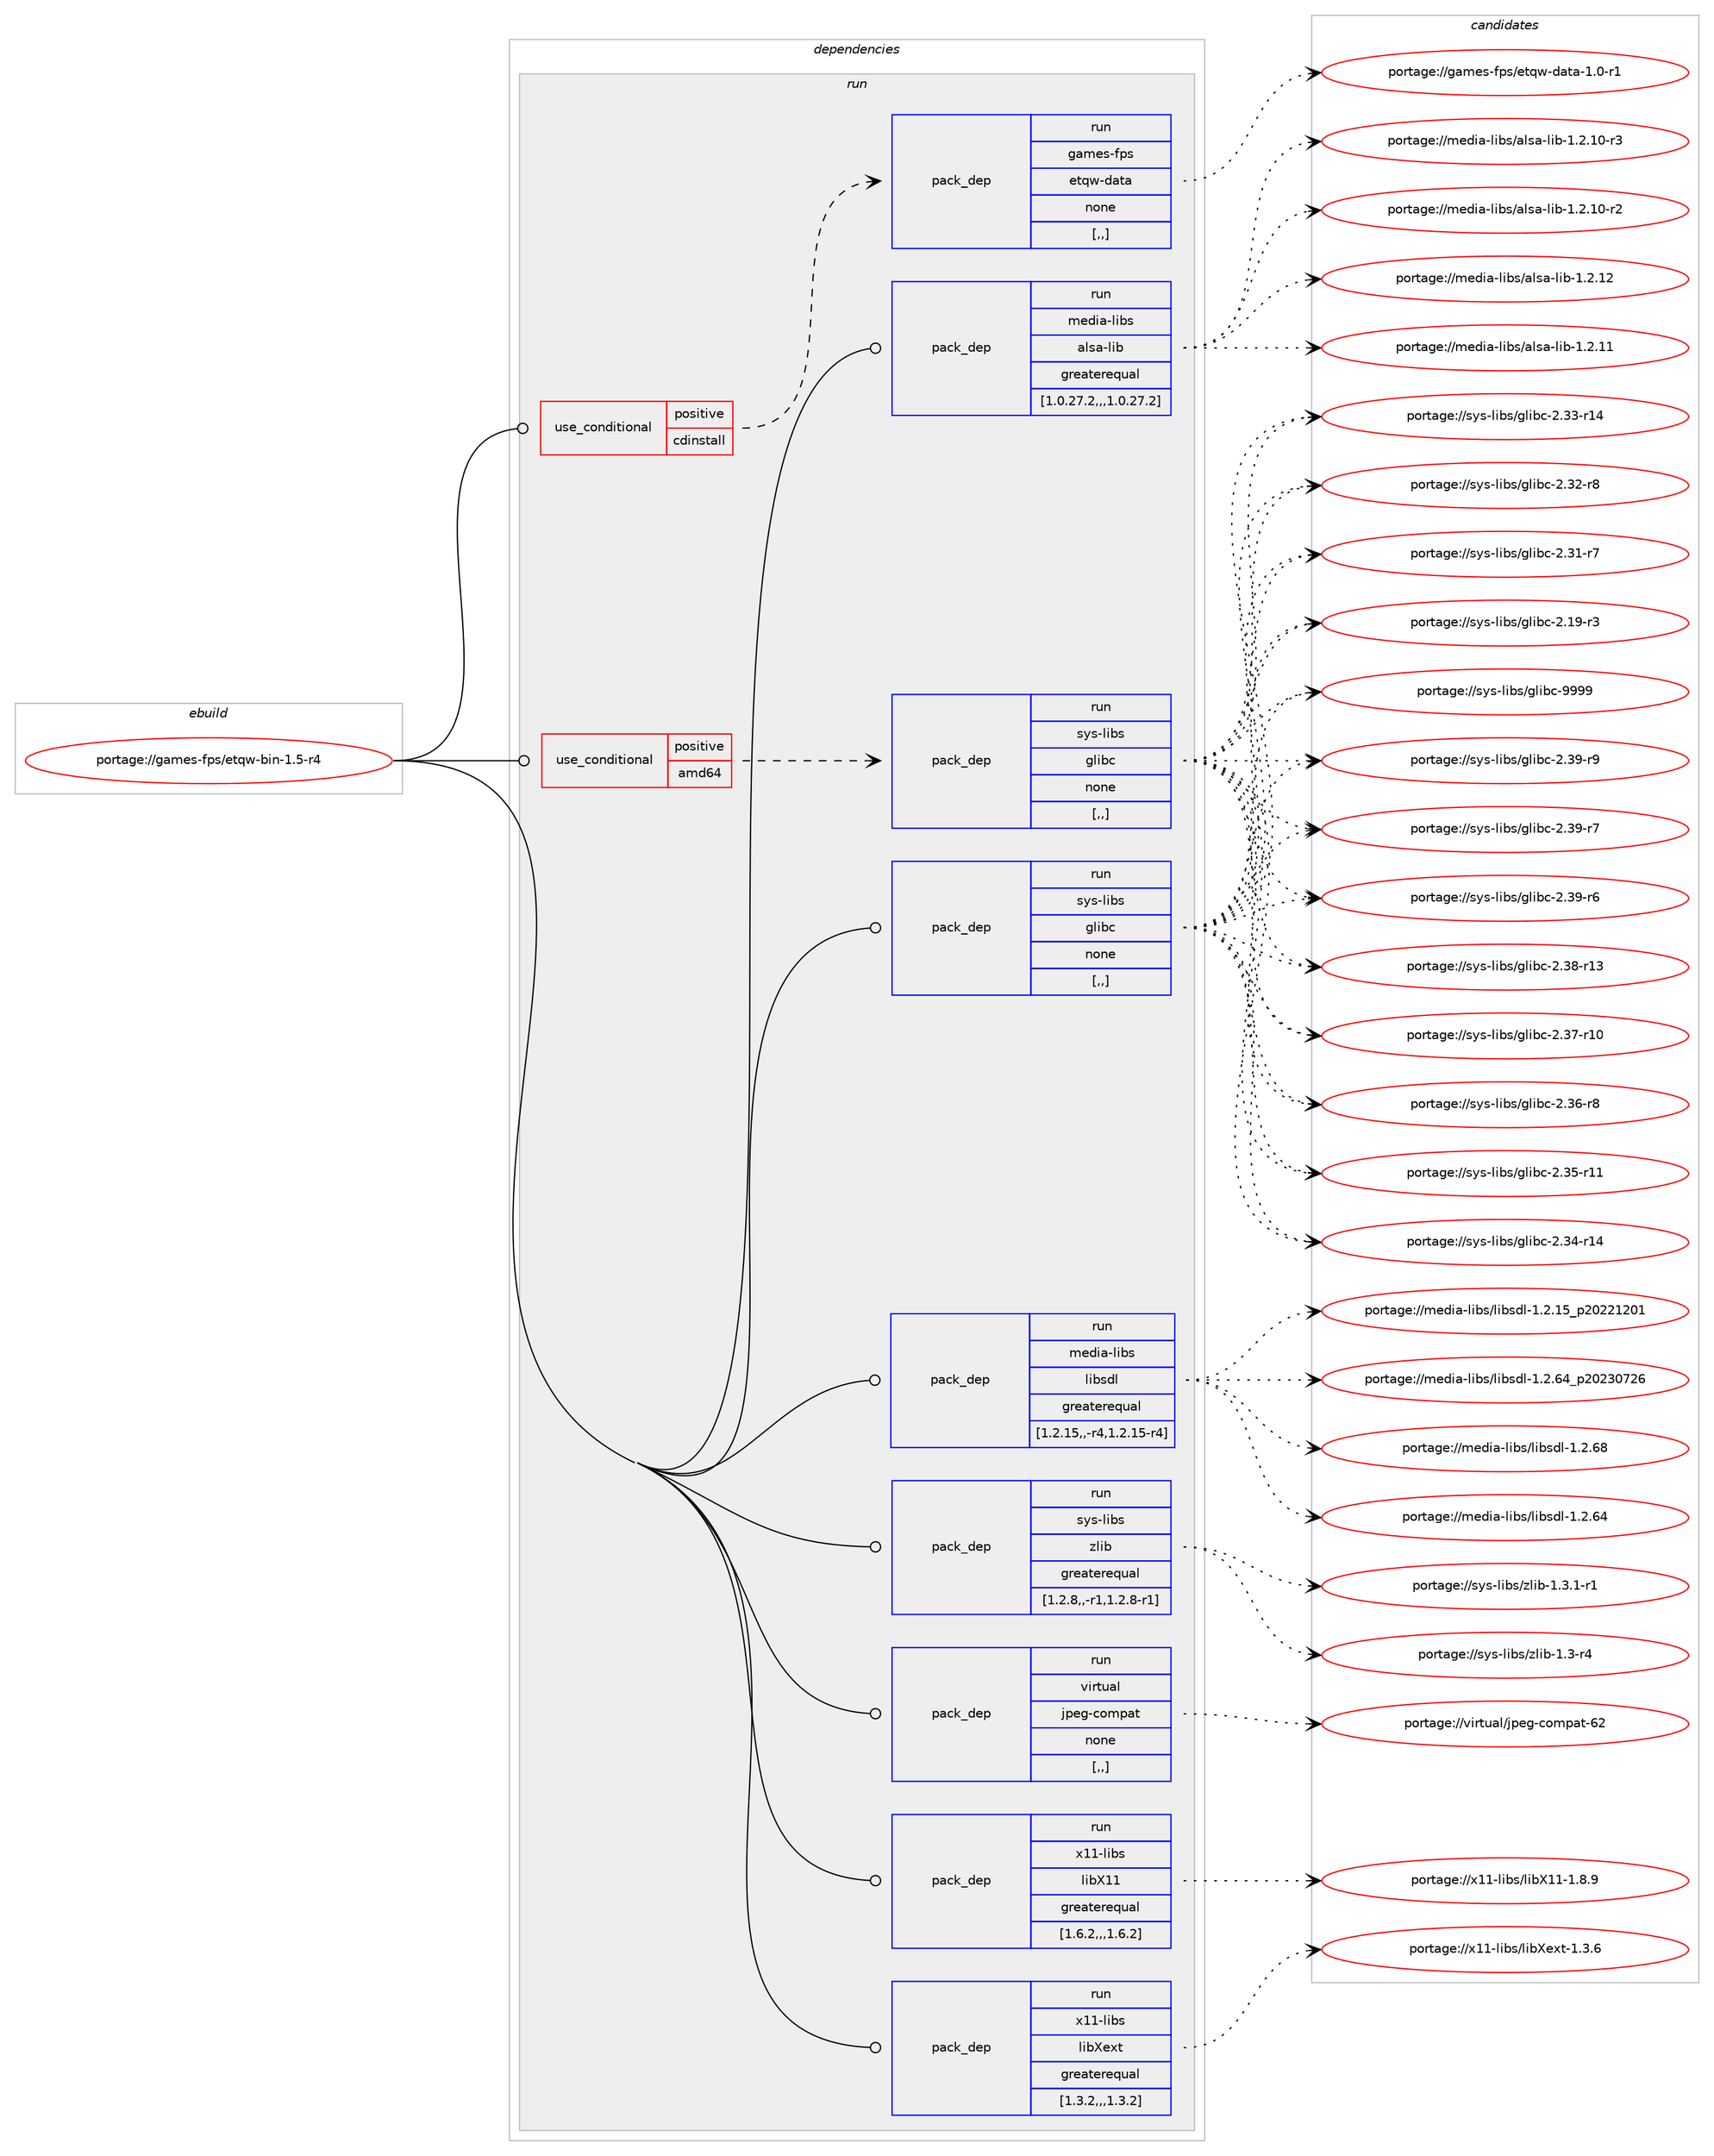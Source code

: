 digraph prolog {

# *************
# Graph options
# *************

newrank=true;
concentrate=true;
compound=true;
graph [rankdir=LR,fontname=Helvetica,fontsize=10,ranksep=1.5];#, ranksep=2.5, nodesep=0.2];
edge  [arrowhead=vee];
node  [fontname=Helvetica,fontsize=10];

# **********
# The ebuild
# **********

subgraph cluster_leftcol {
color=gray;
label=<<i>ebuild</i>>;
id [label="portage://games-fps/etqw-bin-1.5-r4", color=red, width=4, href="../games-fps/etqw-bin-1.5-r4.svg"];
}

# ****************
# The dependencies
# ****************

subgraph cluster_midcol {
color=gray;
label=<<i>dependencies</i>>;
subgraph cluster_compile {
fillcolor="#eeeeee";
style=filled;
label=<<i>compile</i>>;
}
subgraph cluster_compileandrun {
fillcolor="#eeeeee";
style=filled;
label=<<i>compile and run</i>>;
}
subgraph cluster_run {
fillcolor="#eeeeee";
style=filled;
label=<<i>run</i>>;
subgraph cond63809 {
dependency229308 [label=<<TABLE BORDER="0" CELLBORDER="1" CELLSPACING="0" CELLPADDING="4"><TR><TD ROWSPAN="3" CELLPADDING="10">use_conditional</TD></TR><TR><TD>positive</TD></TR><TR><TD>amd64</TD></TR></TABLE>>, shape=none, color=red];
subgraph pack163981 {
dependency229309 [label=<<TABLE BORDER="0" CELLBORDER="1" CELLSPACING="0" CELLPADDING="4" WIDTH="220"><TR><TD ROWSPAN="6" CELLPADDING="30">pack_dep</TD></TR><TR><TD WIDTH="110">run</TD></TR><TR><TD>sys-libs</TD></TR><TR><TD>glibc</TD></TR><TR><TD>none</TD></TR><TR><TD>[,,]</TD></TR></TABLE>>, shape=none, color=blue];
}
dependency229308:e -> dependency229309:w [weight=20,style="dashed",arrowhead="vee"];
}
id:e -> dependency229308:w [weight=20,style="solid",arrowhead="odot"];
subgraph cond63810 {
dependency229310 [label=<<TABLE BORDER="0" CELLBORDER="1" CELLSPACING="0" CELLPADDING="4"><TR><TD ROWSPAN="3" CELLPADDING="10">use_conditional</TD></TR><TR><TD>positive</TD></TR><TR><TD>cdinstall</TD></TR></TABLE>>, shape=none, color=red];
subgraph pack163982 {
dependency229311 [label=<<TABLE BORDER="0" CELLBORDER="1" CELLSPACING="0" CELLPADDING="4" WIDTH="220"><TR><TD ROWSPAN="6" CELLPADDING="30">pack_dep</TD></TR><TR><TD WIDTH="110">run</TD></TR><TR><TD>games-fps</TD></TR><TR><TD>etqw-data</TD></TR><TR><TD>none</TD></TR><TR><TD>[,,]</TD></TR></TABLE>>, shape=none, color=blue];
}
dependency229310:e -> dependency229311:w [weight=20,style="dashed",arrowhead="vee"];
}
id:e -> dependency229310:w [weight=20,style="solid",arrowhead="odot"];
subgraph pack163983 {
dependency229312 [label=<<TABLE BORDER="0" CELLBORDER="1" CELLSPACING="0" CELLPADDING="4" WIDTH="220"><TR><TD ROWSPAN="6" CELLPADDING="30">pack_dep</TD></TR><TR><TD WIDTH="110">run</TD></TR><TR><TD>media-libs</TD></TR><TR><TD>alsa-lib</TD></TR><TR><TD>greaterequal</TD></TR><TR><TD>[1.0.27.2,,,1.0.27.2]</TD></TR></TABLE>>, shape=none, color=blue];
}
id:e -> dependency229312:w [weight=20,style="solid",arrowhead="odot"];
subgraph pack163984 {
dependency229313 [label=<<TABLE BORDER="0" CELLBORDER="1" CELLSPACING="0" CELLPADDING="4" WIDTH="220"><TR><TD ROWSPAN="6" CELLPADDING="30">pack_dep</TD></TR><TR><TD WIDTH="110">run</TD></TR><TR><TD>media-libs</TD></TR><TR><TD>libsdl</TD></TR><TR><TD>greaterequal</TD></TR><TR><TD>[1.2.15,,-r4,1.2.15-r4]</TD></TR></TABLE>>, shape=none, color=blue];
}
id:e -> dependency229313:w [weight=20,style="solid",arrowhead="odot"];
subgraph pack163985 {
dependency229314 [label=<<TABLE BORDER="0" CELLBORDER="1" CELLSPACING="0" CELLPADDING="4" WIDTH="220"><TR><TD ROWSPAN="6" CELLPADDING="30">pack_dep</TD></TR><TR><TD WIDTH="110">run</TD></TR><TR><TD>sys-libs</TD></TR><TR><TD>glibc</TD></TR><TR><TD>none</TD></TR><TR><TD>[,,]</TD></TR></TABLE>>, shape=none, color=blue];
}
id:e -> dependency229314:w [weight=20,style="solid",arrowhead="odot"];
subgraph pack163986 {
dependency229315 [label=<<TABLE BORDER="0" CELLBORDER="1" CELLSPACING="0" CELLPADDING="4" WIDTH="220"><TR><TD ROWSPAN="6" CELLPADDING="30">pack_dep</TD></TR><TR><TD WIDTH="110">run</TD></TR><TR><TD>sys-libs</TD></TR><TR><TD>zlib</TD></TR><TR><TD>greaterequal</TD></TR><TR><TD>[1.2.8,,-r1,1.2.8-r1]</TD></TR></TABLE>>, shape=none, color=blue];
}
id:e -> dependency229315:w [weight=20,style="solid",arrowhead="odot"];
subgraph pack163987 {
dependency229316 [label=<<TABLE BORDER="0" CELLBORDER="1" CELLSPACING="0" CELLPADDING="4" WIDTH="220"><TR><TD ROWSPAN="6" CELLPADDING="30">pack_dep</TD></TR><TR><TD WIDTH="110">run</TD></TR><TR><TD>virtual</TD></TR><TR><TD>jpeg-compat</TD></TR><TR><TD>none</TD></TR><TR><TD>[,,]</TD></TR></TABLE>>, shape=none, color=blue];
}
id:e -> dependency229316:w [weight=20,style="solid",arrowhead="odot"];
subgraph pack163988 {
dependency229317 [label=<<TABLE BORDER="0" CELLBORDER="1" CELLSPACING="0" CELLPADDING="4" WIDTH="220"><TR><TD ROWSPAN="6" CELLPADDING="30">pack_dep</TD></TR><TR><TD WIDTH="110">run</TD></TR><TR><TD>x11-libs</TD></TR><TR><TD>libX11</TD></TR><TR><TD>greaterequal</TD></TR><TR><TD>[1.6.2,,,1.6.2]</TD></TR></TABLE>>, shape=none, color=blue];
}
id:e -> dependency229317:w [weight=20,style="solid",arrowhead="odot"];
subgraph pack163989 {
dependency229318 [label=<<TABLE BORDER="0" CELLBORDER="1" CELLSPACING="0" CELLPADDING="4" WIDTH="220"><TR><TD ROWSPAN="6" CELLPADDING="30">pack_dep</TD></TR><TR><TD WIDTH="110">run</TD></TR><TR><TD>x11-libs</TD></TR><TR><TD>libXext</TD></TR><TR><TD>greaterequal</TD></TR><TR><TD>[1.3.2,,,1.3.2]</TD></TR></TABLE>>, shape=none, color=blue];
}
id:e -> dependency229318:w [weight=20,style="solid",arrowhead="odot"];
}
}

# **************
# The candidates
# **************

subgraph cluster_choices {
rank=same;
color=gray;
label=<<i>candidates</i>>;

subgraph choice163981 {
color=black;
nodesep=1;
choice11512111545108105981154710310810598994557575757 [label="portage://sys-libs/glibc-9999", color=red, width=4,href="../sys-libs/glibc-9999.svg"];
choice115121115451081059811547103108105989945504651574511457 [label="portage://sys-libs/glibc-2.39-r9", color=red, width=4,href="../sys-libs/glibc-2.39-r9.svg"];
choice115121115451081059811547103108105989945504651574511455 [label="portage://sys-libs/glibc-2.39-r7", color=red, width=4,href="../sys-libs/glibc-2.39-r7.svg"];
choice115121115451081059811547103108105989945504651574511454 [label="portage://sys-libs/glibc-2.39-r6", color=red, width=4,href="../sys-libs/glibc-2.39-r6.svg"];
choice11512111545108105981154710310810598994550465156451144951 [label="portage://sys-libs/glibc-2.38-r13", color=red, width=4,href="../sys-libs/glibc-2.38-r13.svg"];
choice11512111545108105981154710310810598994550465155451144948 [label="portage://sys-libs/glibc-2.37-r10", color=red, width=4,href="../sys-libs/glibc-2.37-r10.svg"];
choice115121115451081059811547103108105989945504651544511456 [label="portage://sys-libs/glibc-2.36-r8", color=red, width=4,href="../sys-libs/glibc-2.36-r8.svg"];
choice11512111545108105981154710310810598994550465153451144949 [label="portage://sys-libs/glibc-2.35-r11", color=red, width=4,href="../sys-libs/glibc-2.35-r11.svg"];
choice11512111545108105981154710310810598994550465152451144952 [label="portage://sys-libs/glibc-2.34-r14", color=red, width=4,href="../sys-libs/glibc-2.34-r14.svg"];
choice11512111545108105981154710310810598994550465151451144952 [label="portage://sys-libs/glibc-2.33-r14", color=red, width=4,href="../sys-libs/glibc-2.33-r14.svg"];
choice115121115451081059811547103108105989945504651504511456 [label="portage://sys-libs/glibc-2.32-r8", color=red, width=4,href="../sys-libs/glibc-2.32-r8.svg"];
choice115121115451081059811547103108105989945504651494511455 [label="portage://sys-libs/glibc-2.31-r7", color=red, width=4,href="../sys-libs/glibc-2.31-r7.svg"];
choice115121115451081059811547103108105989945504649574511451 [label="portage://sys-libs/glibc-2.19-r3", color=red, width=4,href="../sys-libs/glibc-2.19-r3.svg"];
dependency229309:e -> choice11512111545108105981154710310810598994557575757:w [style=dotted,weight="100"];
dependency229309:e -> choice115121115451081059811547103108105989945504651574511457:w [style=dotted,weight="100"];
dependency229309:e -> choice115121115451081059811547103108105989945504651574511455:w [style=dotted,weight="100"];
dependency229309:e -> choice115121115451081059811547103108105989945504651574511454:w [style=dotted,weight="100"];
dependency229309:e -> choice11512111545108105981154710310810598994550465156451144951:w [style=dotted,weight="100"];
dependency229309:e -> choice11512111545108105981154710310810598994550465155451144948:w [style=dotted,weight="100"];
dependency229309:e -> choice115121115451081059811547103108105989945504651544511456:w [style=dotted,weight="100"];
dependency229309:e -> choice11512111545108105981154710310810598994550465153451144949:w [style=dotted,weight="100"];
dependency229309:e -> choice11512111545108105981154710310810598994550465152451144952:w [style=dotted,weight="100"];
dependency229309:e -> choice11512111545108105981154710310810598994550465151451144952:w [style=dotted,weight="100"];
dependency229309:e -> choice115121115451081059811547103108105989945504651504511456:w [style=dotted,weight="100"];
dependency229309:e -> choice115121115451081059811547103108105989945504651494511455:w [style=dotted,weight="100"];
dependency229309:e -> choice115121115451081059811547103108105989945504649574511451:w [style=dotted,weight="100"];
}
subgraph choice163982 {
color=black;
nodesep=1;
choice103971091011154510211211547101116113119451009711697454946484511449 [label="portage://games-fps/etqw-data-1.0-r1", color=red, width=4,href="../games-fps/etqw-data-1.0-r1.svg"];
dependency229311:e -> choice103971091011154510211211547101116113119451009711697454946484511449:w [style=dotted,weight="100"];
}
subgraph choice163983 {
color=black;
nodesep=1;
choice109101100105974510810598115479710811597451081059845494650464950 [label="portage://media-libs/alsa-lib-1.2.12", color=red, width=4,href="../media-libs/alsa-lib-1.2.12.svg"];
choice109101100105974510810598115479710811597451081059845494650464949 [label="portage://media-libs/alsa-lib-1.2.11", color=red, width=4,href="../media-libs/alsa-lib-1.2.11.svg"];
choice1091011001059745108105981154797108115974510810598454946504649484511451 [label="portage://media-libs/alsa-lib-1.2.10-r3", color=red, width=4,href="../media-libs/alsa-lib-1.2.10-r3.svg"];
choice1091011001059745108105981154797108115974510810598454946504649484511450 [label="portage://media-libs/alsa-lib-1.2.10-r2", color=red, width=4,href="../media-libs/alsa-lib-1.2.10-r2.svg"];
dependency229312:e -> choice109101100105974510810598115479710811597451081059845494650464950:w [style=dotted,weight="100"];
dependency229312:e -> choice109101100105974510810598115479710811597451081059845494650464949:w [style=dotted,weight="100"];
dependency229312:e -> choice1091011001059745108105981154797108115974510810598454946504649484511451:w [style=dotted,weight="100"];
dependency229312:e -> choice1091011001059745108105981154797108115974510810598454946504649484511450:w [style=dotted,weight="100"];
}
subgraph choice163984 {
color=black;
nodesep=1;
choice109101100105974510810598115471081059811510010845494650465456 [label="portage://media-libs/libsdl-1.2.68", color=red, width=4,href="../media-libs/libsdl-1.2.68.svg"];
choice109101100105974510810598115471081059811510010845494650465452951125048505148555054 [label="portage://media-libs/libsdl-1.2.64_p20230726", color=red, width=4,href="../media-libs/libsdl-1.2.64_p20230726.svg"];
choice109101100105974510810598115471081059811510010845494650465452 [label="portage://media-libs/libsdl-1.2.64", color=red, width=4,href="../media-libs/libsdl-1.2.64.svg"];
choice109101100105974510810598115471081059811510010845494650464953951125048505049504849 [label="portage://media-libs/libsdl-1.2.15_p20221201", color=red, width=4,href="../media-libs/libsdl-1.2.15_p20221201.svg"];
dependency229313:e -> choice109101100105974510810598115471081059811510010845494650465456:w [style=dotted,weight="100"];
dependency229313:e -> choice109101100105974510810598115471081059811510010845494650465452951125048505148555054:w [style=dotted,weight="100"];
dependency229313:e -> choice109101100105974510810598115471081059811510010845494650465452:w [style=dotted,weight="100"];
dependency229313:e -> choice109101100105974510810598115471081059811510010845494650464953951125048505049504849:w [style=dotted,weight="100"];
}
subgraph choice163985 {
color=black;
nodesep=1;
choice11512111545108105981154710310810598994557575757 [label="portage://sys-libs/glibc-9999", color=red, width=4,href="../sys-libs/glibc-9999.svg"];
choice115121115451081059811547103108105989945504651574511457 [label="portage://sys-libs/glibc-2.39-r9", color=red, width=4,href="../sys-libs/glibc-2.39-r9.svg"];
choice115121115451081059811547103108105989945504651574511455 [label="portage://sys-libs/glibc-2.39-r7", color=red, width=4,href="../sys-libs/glibc-2.39-r7.svg"];
choice115121115451081059811547103108105989945504651574511454 [label="portage://sys-libs/glibc-2.39-r6", color=red, width=4,href="../sys-libs/glibc-2.39-r6.svg"];
choice11512111545108105981154710310810598994550465156451144951 [label="portage://sys-libs/glibc-2.38-r13", color=red, width=4,href="../sys-libs/glibc-2.38-r13.svg"];
choice11512111545108105981154710310810598994550465155451144948 [label="portage://sys-libs/glibc-2.37-r10", color=red, width=4,href="../sys-libs/glibc-2.37-r10.svg"];
choice115121115451081059811547103108105989945504651544511456 [label="portage://sys-libs/glibc-2.36-r8", color=red, width=4,href="../sys-libs/glibc-2.36-r8.svg"];
choice11512111545108105981154710310810598994550465153451144949 [label="portage://sys-libs/glibc-2.35-r11", color=red, width=4,href="../sys-libs/glibc-2.35-r11.svg"];
choice11512111545108105981154710310810598994550465152451144952 [label="portage://sys-libs/glibc-2.34-r14", color=red, width=4,href="../sys-libs/glibc-2.34-r14.svg"];
choice11512111545108105981154710310810598994550465151451144952 [label="portage://sys-libs/glibc-2.33-r14", color=red, width=4,href="../sys-libs/glibc-2.33-r14.svg"];
choice115121115451081059811547103108105989945504651504511456 [label="portage://sys-libs/glibc-2.32-r8", color=red, width=4,href="../sys-libs/glibc-2.32-r8.svg"];
choice115121115451081059811547103108105989945504651494511455 [label="portage://sys-libs/glibc-2.31-r7", color=red, width=4,href="../sys-libs/glibc-2.31-r7.svg"];
choice115121115451081059811547103108105989945504649574511451 [label="portage://sys-libs/glibc-2.19-r3", color=red, width=4,href="../sys-libs/glibc-2.19-r3.svg"];
dependency229314:e -> choice11512111545108105981154710310810598994557575757:w [style=dotted,weight="100"];
dependency229314:e -> choice115121115451081059811547103108105989945504651574511457:w [style=dotted,weight="100"];
dependency229314:e -> choice115121115451081059811547103108105989945504651574511455:w [style=dotted,weight="100"];
dependency229314:e -> choice115121115451081059811547103108105989945504651574511454:w [style=dotted,weight="100"];
dependency229314:e -> choice11512111545108105981154710310810598994550465156451144951:w [style=dotted,weight="100"];
dependency229314:e -> choice11512111545108105981154710310810598994550465155451144948:w [style=dotted,weight="100"];
dependency229314:e -> choice115121115451081059811547103108105989945504651544511456:w [style=dotted,weight="100"];
dependency229314:e -> choice11512111545108105981154710310810598994550465153451144949:w [style=dotted,weight="100"];
dependency229314:e -> choice11512111545108105981154710310810598994550465152451144952:w [style=dotted,weight="100"];
dependency229314:e -> choice11512111545108105981154710310810598994550465151451144952:w [style=dotted,weight="100"];
dependency229314:e -> choice115121115451081059811547103108105989945504651504511456:w [style=dotted,weight="100"];
dependency229314:e -> choice115121115451081059811547103108105989945504651494511455:w [style=dotted,weight="100"];
dependency229314:e -> choice115121115451081059811547103108105989945504649574511451:w [style=dotted,weight="100"];
}
subgraph choice163986 {
color=black;
nodesep=1;
choice115121115451081059811547122108105984549465146494511449 [label="portage://sys-libs/zlib-1.3.1-r1", color=red, width=4,href="../sys-libs/zlib-1.3.1-r1.svg"];
choice11512111545108105981154712210810598454946514511452 [label="portage://sys-libs/zlib-1.3-r4", color=red, width=4,href="../sys-libs/zlib-1.3-r4.svg"];
dependency229315:e -> choice115121115451081059811547122108105984549465146494511449:w [style=dotted,weight="100"];
dependency229315:e -> choice11512111545108105981154712210810598454946514511452:w [style=dotted,weight="100"];
}
subgraph choice163987 {
color=black;
nodesep=1;
choice1181051141161179710847106112101103459911110911297116455450 [label="portage://virtual/jpeg-compat-62", color=red, width=4,href="../virtual/jpeg-compat-62.svg"];
dependency229316:e -> choice1181051141161179710847106112101103459911110911297116455450:w [style=dotted,weight="100"];
}
subgraph choice163988 {
color=black;
nodesep=1;
choice120494945108105981154710810598884949454946564657 [label="portage://x11-libs/libX11-1.8.9", color=red, width=4,href="../x11-libs/libX11-1.8.9.svg"];
dependency229317:e -> choice120494945108105981154710810598884949454946564657:w [style=dotted,weight="100"];
}
subgraph choice163989 {
color=black;
nodesep=1;
choice12049494510810598115471081059888101120116454946514654 [label="portage://x11-libs/libXext-1.3.6", color=red, width=4,href="../x11-libs/libXext-1.3.6.svg"];
dependency229318:e -> choice12049494510810598115471081059888101120116454946514654:w [style=dotted,weight="100"];
}
}

}
